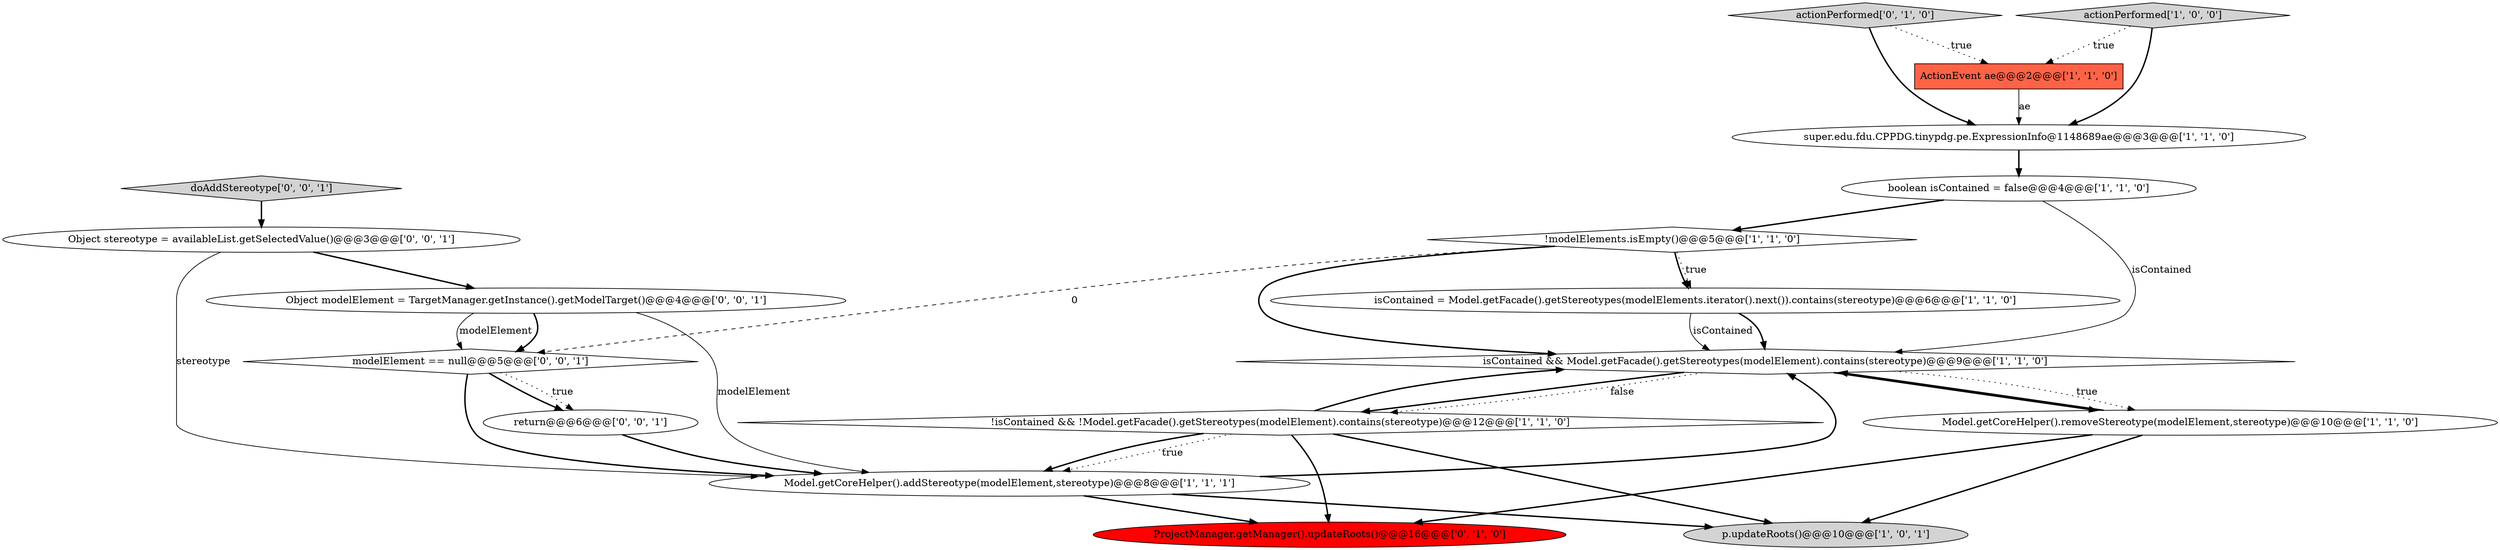 digraph {
11 [style = filled, label = "actionPerformed['0', '1', '0']", fillcolor = lightgray, shape = diamond image = "AAA0AAABBB2BBB"];
3 [style = filled, label = "p.updateRoots()@@@10@@@['1', '0', '1']", fillcolor = lightgray, shape = ellipse image = "AAA0AAABBB1BBB"];
7 [style = filled, label = "!isContained && !Model.getFacade().getStereotypes(modelElement).contains(stereotype)@@@12@@@['1', '1', '0']", fillcolor = white, shape = diamond image = "AAA0AAABBB1BBB"];
4 [style = filled, label = "Model.getCoreHelper().removeStereotype(modelElement,stereotype)@@@10@@@['1', '1', '0']", fillcolor = white, shape = ellipse image = "AAA0AAABBB1BBB"];
8 [style = filled, label = "super.edu.fdu.CPPDG.tinypdg.pe.ExpressionInfo@1148689ae@@@3@@@['1', '1', '0']", fillcolor = white, shape = ellipse image = "AAA0AAABBB1BBB"];
12 [style = filled, label = "ProjectManager.getManager().updateRoots()@@@16@@@['0', '1', '0']", fillcolor = red, shape = ellipse image = "AAA1AAABBB2BBB"];
0 [style = filled, label = "isContained && Model.getFacade().getStereotypes(modelElement).contains(stereotype)@@@9@@@['1', '1', '0']", fillcolor = white, shape = diamond image = "AAA0AAABBB1BBB"];
14 [style = filled, label = "Object stereotype = availableList.getSelectedValue()@@@3@@@['0', '0', '1']", fillcolor = white, shape = ellipse image = "AAA0AAABBB3BBB"];
2 [style = filled, label = "actionPerformed['1', '0', '0']", fillcolor = lightgray, shape = diamond image = "AAA0AAABBB1BBB"];
15 [style = filled, label = "Object modelElement = TargetManager.getInstance().getModelTarget()@@@4@@@['0', '0', '1']", fillcolor = white, shape = ellipse image = "AAA0AAABBB3BBB"];
17 [style = filled, label = "doAddStereotype['0', '0', '1']", fillcolor = lightgray, shape = diamond image = "AAA0AAABBB3BBB"];
9 [style = filled, label = "boolean isContained = false@@@4@@@['1', '1', '0']", fillcolor = white, shape = ellipse image = "AAA0AAABBB1BBB"];
13 [style = filled, label = "modelElement == null@@@5@@@['0', '0', '1']", fillcolor = white, shape = diamond image = "AAA0AAABBB3BBB"];
16 [style = filled, label = "return@@@6@@@['0', '0', '1']", fillcolor = white, shape = ellipse image = "AAA0AAABBB3BBB"];
6 [style = filled, label = "ActionEvent ae@@@2@@@['1', '1', '0']", fillcolor = tomato, shape = box image = "AAA0AAABBB1BBB"];
10 [style = filled, label = "!modelElements.isEmpty()@@@5@@@['1', '1', '0']", fillcolor = white, shape = diamond image = "AAA0AAABBB1BBB"];
1 [style = filled, label = "isContained = Model.getFacade().getStereotypes(modelElements.iterator().next()).contains(stereotype)@@@6@@@['1', '1', '0']", fillcolor = white, shape = ellipse image = "AAA0AAABBB1BBB"];
5 [style = filled, label = "Model.getCoreHelper().addStereotype(modelElement,stereotype)@@@8@@@['1', '1', '1']", fillcolor = white, shape = ellipse image = "AAA0AAABBB1BBB"];
5->3 [style = bold, label=""];
4->3 [style = bold, label=""];
13->16 [style = dotted, label="true"];
15->13 [style = bold, label=""];
7->12 [style = bold, label=""];
0->4 [style = dotted, label="true"];
15->5 [style = solid, label="modelElement"];
7->0 [style = bold, label=""];
1->0 [style = bold, label=""];
9->10 [style = bold, label=""];
10->13 [style = dashed, label="0"];
13->16 [style = bold, label=""];
7->3 [style = bold, label=""];
4->0 [style = bold, label=""];
0->7 [style = bold, label=""];
7->5 [style = dotted, label="true"];
9->0 [style = solid, label="isContained"];
7->5 [style = bold, label=""];
5->0 [style = bold, label=""];
5->12 [style = bold, label=""];
0->4 [style = bold, label=""];
17->14 [style = bold, label=""];
2->6 [style = dotted, label="true"];
11->6 [style = dotted, label="true"];
0->7 [style = dotted, label="false"];
10->0 [style = bold, label=""];
8->9 [style = bold, label=""];
1->0 [style = solid, label="isContained"];
13->5 [style = bold, label=""];
15->13 [style = solid, label="modelElement"];
4->12 [style = bold, label=""];
11->8 [style = bold, label=""];
16->5 [style = bold, label=""];
14->15 [style = bold, label=""];
14->5 [style = solid, label="stereotype"];
6->8 [style = solid, label="ae"];
10->1 [style = dotted, label="true"];
10->1 [style = bold, label=""];
2->8 [style = bold, label=""];
}
